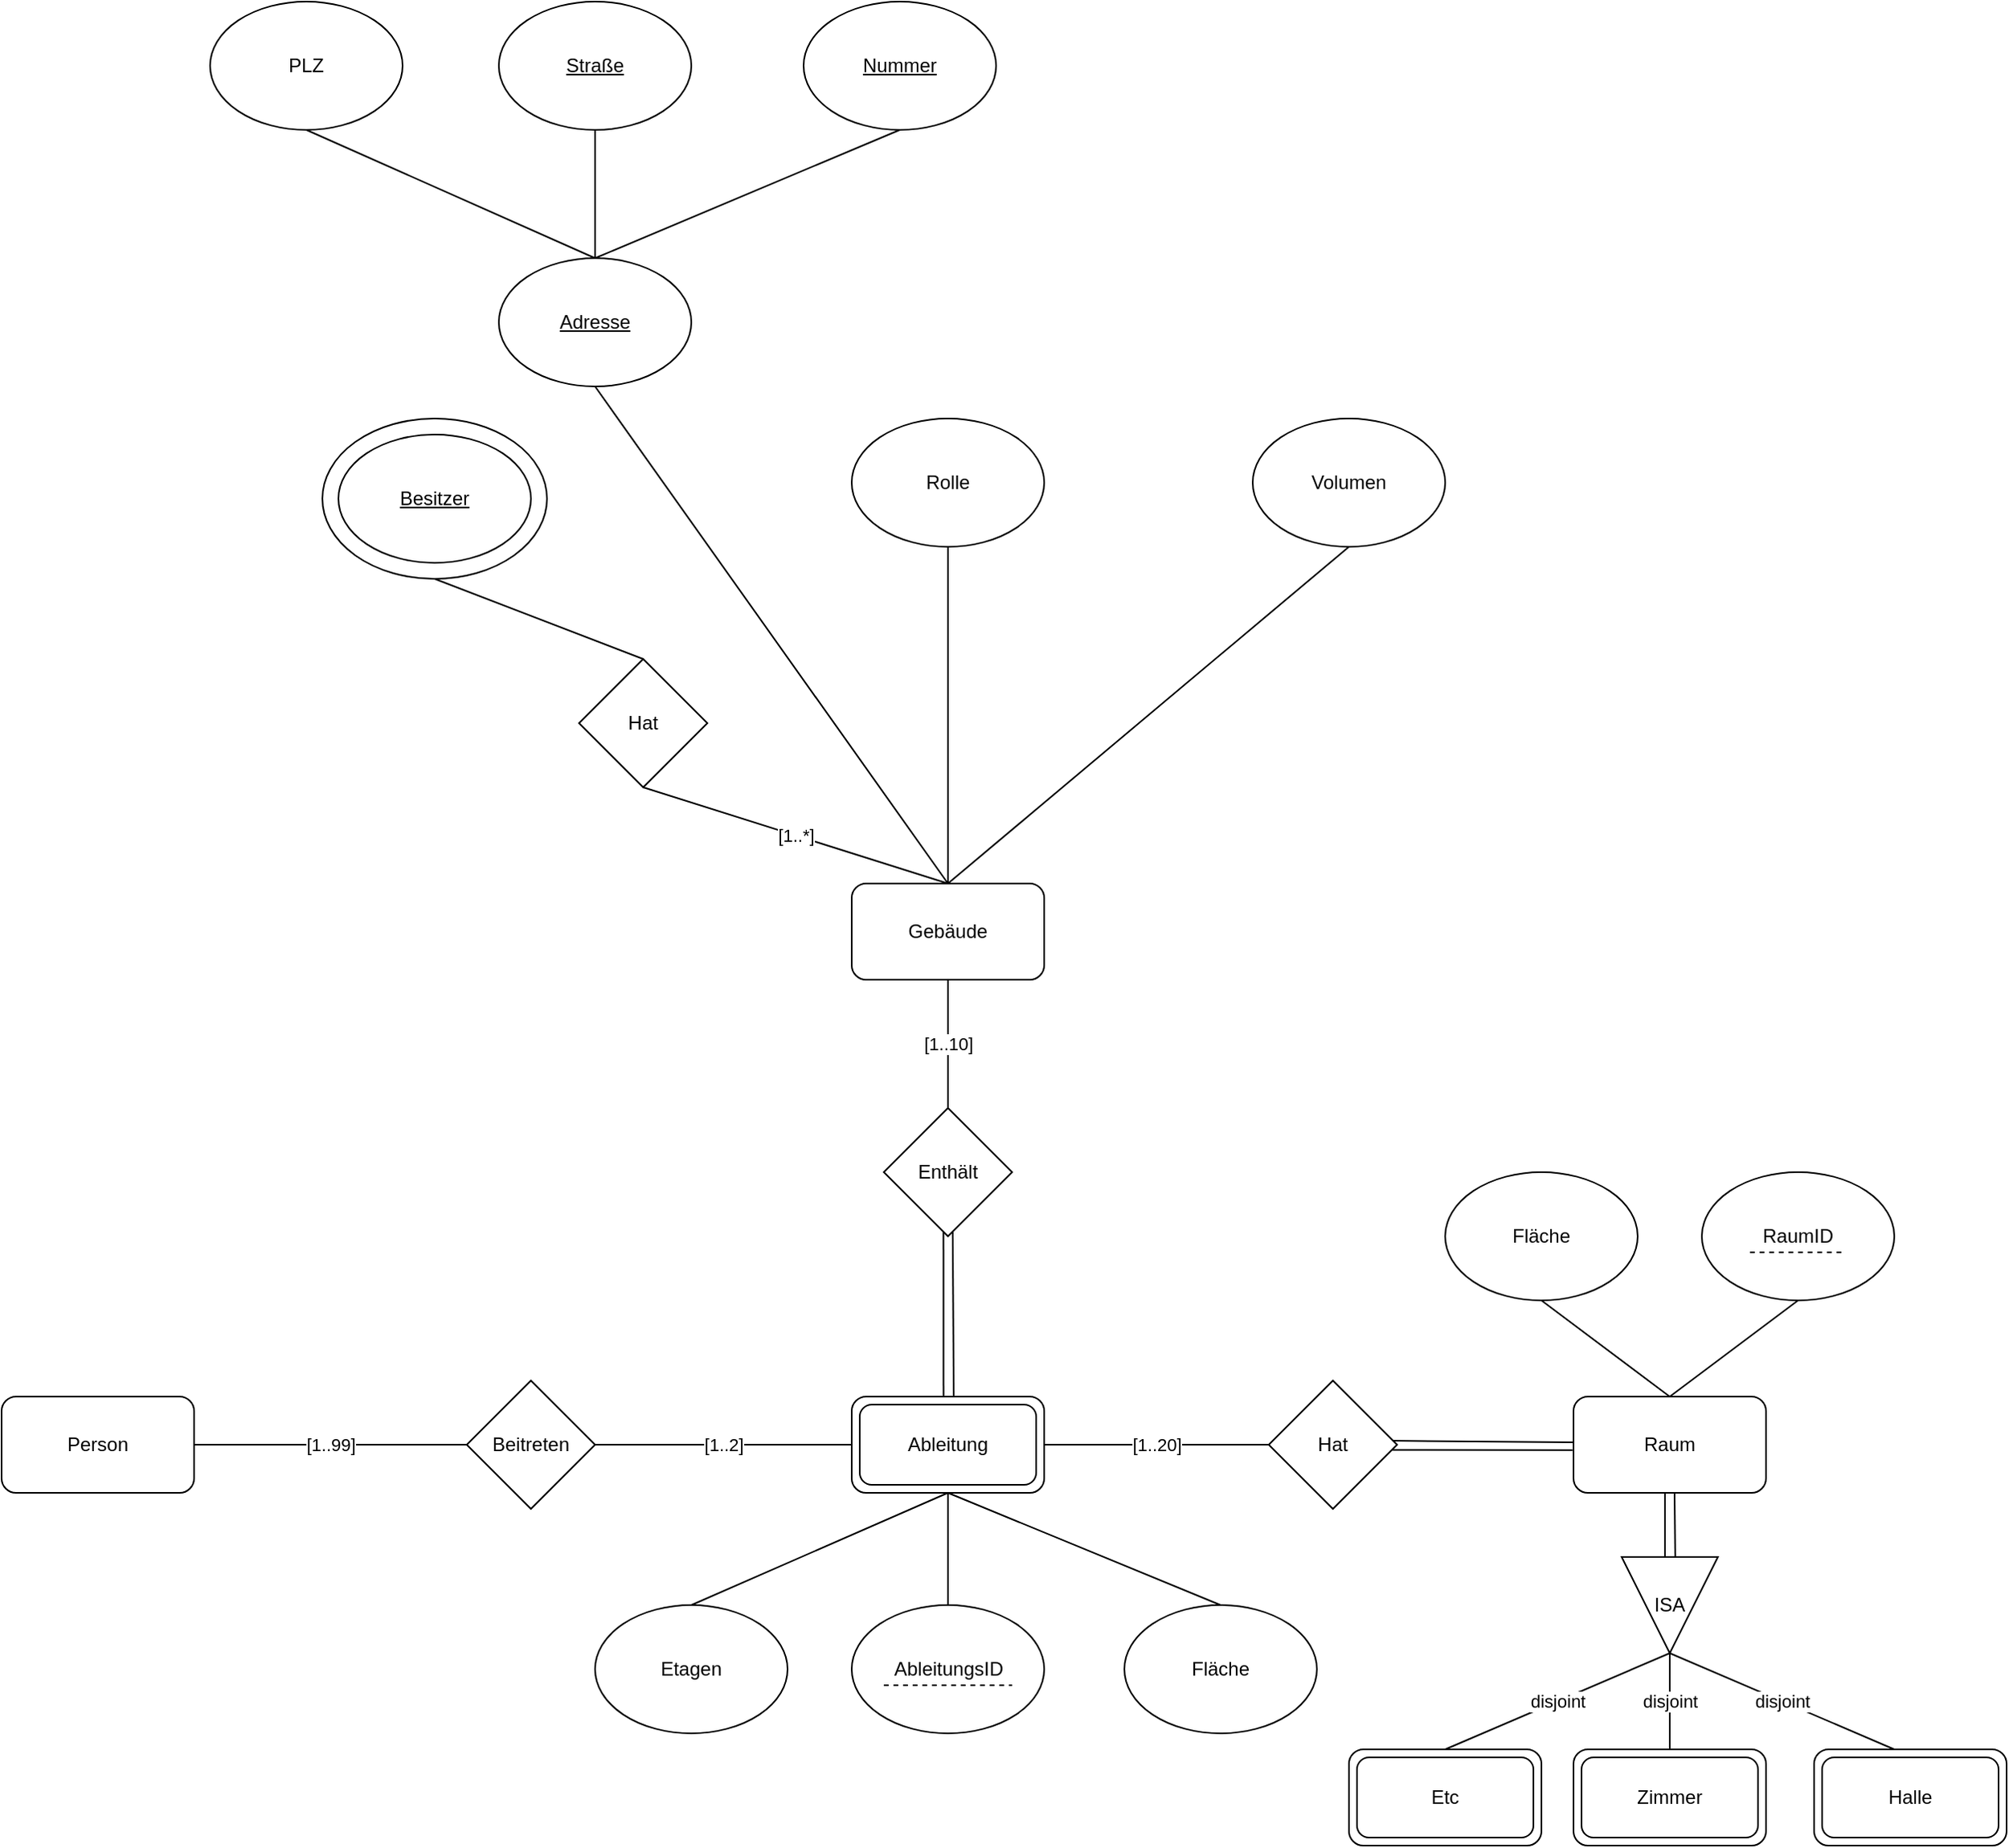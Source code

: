 <mxfile version="15.7.3" type="github">
  <diagram id="R2lEEEUBdFMjLlhIrx00" name="Page-1">
    <mxGraphModel dx="1831" dy="1626" grid="1" gridSize="10" guides="1" tooltips="1" connect="1" arrows="1" fold="1" page="1" pageScale="1" pageWidth="850" pageHeight="1100" math="0" shadow="0" extFonts="Permanent Marker^https://fonts.googleapis.com/css?family=Permanent+Marker">
      <root>
        <mxCell id="0" />
        <mxCell id="1" parent="0" />
        <mxCell id="Wn71OPN7gawvN4pDHcYE-3" value="Gebäude" style="rounded=1;whiteSpace=wrap;html=1;" vertex="1" parent="1">
          <mxGeometry x="350" y="320" width="120" height="60" as="geometry" />
        </mxCell>
        <mxCell id="Wn71OPN7gawvN4pDHcYE-5" value="Adresse" style="ellipse;whiteSpace=wrap;html=1;fontStyle=4" vertex="1" parent="1">
          <mxGeometry x="130" y="-70" width="120" height="80" as="geometry" />
        </mxCell>
        <mxCell id="Wn71OPN7gawvN4pDHcYE-11" value="Volumen" style="ellipse;whiteSpace=wrap;html=1;" vertex="1" parent="1">
          <mxGeometry x="600" y="30" width="120" height="80" as="geometry" />
        </mxCell>
        <mxCell id="Wn71OPN7gawvN4pDHcYE-10" value="Rolle" style="ellipse;whiteSpace=wrap;html=1;" vertex="1" parent="1">
          <mxGeometry x="350" y="30" width="120" height="80" as="geometry" />
        </mxCell>
        <mxCell id="Wn71OPN7gawvN4pDHcYE-14" value="" style="endArrow=none;html=1;rounded=0;exitX=0.5;exitY=0;exitDx=0;exitDy=0;entryX=0.5;entryY=1;entryDx=0;entryDy=0;" edge="1" parent="1" source="Wn71OPN7gawvN4pDHcYE-3" target="Wn71OPN7gawvN4pDHcYE-10">
          <mxGeometry width="50" height="50" relative="1" as="geometry">
            <mxPoint x="390" y="170" as="sourcePoint" />
            <mxPoint x="440" y="120" as="targetPoint" />
          </mxGeometry>
        </mxCell>
        <mxCell id="Wn71OPN7gawvN4pDHcYE-15" value="Besitzer" style="ellipse;whiteSpace=wrap;html=1;fontStyle=4" vertex="1" parent="1">
          <mxGeometry x="30" y="40" width="120" height="80" as="geometry" />
        </mxCell>
        <mxCell id="Wn71OPN7gawvN4pDHcYE-16" value="Straße" style="ellipse;whiteSpace=wrap;html=1;fontStyle=4" vertex="1" parent="1">
          <mxGeometry x="130" y="-230" width="120" height="80" as="geometry" />
        </mxCell>
        <mxCell id="Wn71OPN7gawvN4pDHcYE-17" value="Nummer" style="ellipse;whiteSpace=wrap;html=1;fontStyle=4" vertex="1" parent="1">
          <mxGeometry x="320" y="-230" width="120" height="80" as="geometry" />
        </mxCell>
        <mxCell id="Wn71OPN7gawvN4pDHcYE-18" value="PLZ" style="ellipse;whiteSpace=wrap;html=1;" vertex="1" parent="1">
          <mxGeometry x="-50" y="-230" width="120" height="80" as="geometry" />
        </mxCell>
        <mxCell id="Wn71OPN7gawvN4pDHcYE-20" value="" style="endArrow=none;html=1;rounded=0;exitX=0.5;exitY=0;exitDx=0;exitDy=0;entryX=0.5;entryY=1;entryDx=0;entryDy=0;" edge="1" parent="1" source="Wn71OPN7gawvN4pDHcYE-5" target="Wn71OPN7gawvN4pDHcYE-16">
          <mxGeometry width="50" height="50" relative="1" as="geometry">
            <mxPoint x="200" as="sourcePoint" />
            <mxPoint x="250" y="-50" as="targetPoint" />
          </mxGeometry>
        </mxCell>
        <mxCell id="Wn71OPN7gawvN4pDHcYE-21" value="" style="endArrow=none;html=1;rounded=0;entryX=0.5;entryY=1;entryDx=0;entryDy=0;exitX=0.5;exitY=0;exitDx=0;exitDy=0;" edge="1" parent="1" source="Wn71OPN7gawvN4pDHcYE-5" target="Wn71OPN7gawvN4pDHcYE-17">
          <mxGeometry width="50" height="50" relative="1" as="geometry">
            <mxPoint x="400" y="20" as="sourcePoint" />
            <mxPoint x="450" y="-30" as="targetPoint" />
          </mxGeometry>
        </mxCell>
        <mxCell id="Wn71OPN7gawvN4pDHcYE-22" value="" style="endArrow=none;html=1;rounded=0;entryX=0.5;entryY=1;entryDx=0;entryDy=0;exitX=0.5;exitY=0;exitDx=0;exitDy=0;" edge="1" parent="1" source="Wn71OPN7gawvN4pDHcYE-5" target="Wn71OPN7gawvN4pDHcYE-18">
          <mxGeometry width="50" height="50" relative="1" as="geometry">
            <mxPoint x="180" y="40" as="sourcePoint" />
            <mxPoint x="450" y="-30" as="targetPoint" />
          </mxGeometry>
        </mxCell>
        <mxCell id="Wn71OPN7gawvN4pDHcYE-23" value="" style="endArrow=none;html=1;rounded=0;exitX=0.5;exitY=0;exitDx=0;exitDy=0;entryX=0.5;entryY=1;entryDx=0;entryDy=0;" edge="1" parent="1" source="Wn71OPN7gawvN4pDHcYE-3" target="Wn71OPN7gawvN4pDHcYE-11">
          <mxGeometry width="50" height="50" relative="1" as="geometry">
            <mxPoint x="620" y="170" as="sourcePoint" />
            <mxPoint x="670" y="120" as="targetPoint" />
          </mxGeometry>
        </mxCell>
        <mxCell id="Wn71OPN7gawvN4pDHcYE-24" value="" style="endArrow=none;html=1;rounded=0;entryX=0.5;entryY=1;entryDx=0;entryDy=0;exitX=0.5;exitY=0;exitDx=0;exitDy=0;" edge="1" parent="1" source="Wn71OPN7gawvN4pDHcYE-3" target="Wn71OPN7gawvN4pDHcYE-5">
          <mxGeometry width="50" height="50" relative="1" as="geometry">
            <mxPoint x="390" y="260" as="sourcePoint" />
            <mxPoint x="450" y="170" as="targetPoint" />
          </mxGeometry>
        </mxCell>
        <mxCell id="Wn71OPN7gawvN4pDHcYE-26" value="[1..*]" style="endArrow=none;html=1;rounded=0;exitX=0.5;exitY=0;exitDx=0;exitDy=0;entryX=0.5;entryY=1;entryDx=0;entryDy=0;" edge="1" parent="1" source="Wn71OPN7gawvN4pDHcYE-3" target="Wn71OPN7gawvN4pDHcYE-31">
          <mxGeometry width="50" height="50" relative="1" as="geometry">
            <mxPoint x="400" y="270" as="sourcePoint" />
            <mxPoint x="170" y="200" as="targetPoint" />
          </mxGeometry>
        </mxCell>
        <mxCell id="Wn71OPN7gawvN4pDHcYE-30" value="" style="ellipse;whiteSpace=wrap;html=1;gradientColor=#ffffff;fillColor=none;" vertex="1" parent="1">
          <mxGeometry x="20" y="30" width="140" height="100" as="geometry" />
        </mxCell>
        <mxCell id="Wn71OPN7gawvN4pDHcYE-31" value="Hat" style="rhombus;whiteSpace=wrap;html=1;fillColor=none;gradientColor=#ffffff;" vertex="1" parent="1">
          <mxGeometry x="180" y="180" width="80" height="80" as="geometry" />
        </mxCell>
        <mxCell id="Wn71OPN7gawvN4pDHcYE-33" value="" style="endArrow=none;html=1;rounded=0;entryX=0.5;entryY=0;entryDx=0;entryDy=0;exitX=0.5;exitY=1;exitDx=0;exitDy=0;" edge="1" parent="1" source="Wn71OPN7gawvN4pDHcYE-30" target="Wn71OPN7gawvN4pDHcYE-31">
          <mxGeometry width="50" height="50" relative="1" as="geometry">
            <mxPoint x="150" y="250" as="sourcePoint" />
            <mxPoint x="200" y="200" as="targetPoint" />
          </mxGeometry>
        </mxCell>
        <mxCell id="Wn71OPN7gawvN4pDHcYE-35" value="Ableitung" style="rounded=1;whiteSpace=wrap;html=1;fillColor=none;gradientColor=#ffffff;" vertex="1" parent="1">
          <mxGeometry x="350" y="640" width="120" height="60" as="geometry" />
        </mxCell>
        <mxCell id="Wn71OPN7gawvN4pDHcYE-36" value="Enthält" style="rhombus;whiteSpace=wrap;html=1;fillColor=none;gradientColor=#ffffff;" vertex="1" parent="1">
          <mxGeometry x="370" y="460" width="80" height="80" as="geometry" />
        </mxCell>
        <mxCell id="Wn71OPN7gawvN4pDHcYE-37" value="[1..10]" style="endArrow=none;html=1;rounded=0;entryX=0.5;entryY=0;entryDx=0;entryDy=0;exitX=0.5;exitY=1;exitDx=0;exitDy=0;" edge="1" parent="1" source="Wn71OPN7gawvN4pDHcYE-3" target="Wn71OPN7gawvN4pDHcYE-36">
          <mxGeometry width="50" height="50" relative="1" as="geometry">
            <mxPoint x="240" y="520" as="sourcePoint" />
            <mxPoint x="290" y="470" as="targetPoint" />
          </mxGeometry>
        </mxCell>
        <mxCell id="Wn71OPN7gawvN4pDHcYE-38" value="" style="endArrow=none;html=1;rounded=0;exitX=0.53;exitY=-0.007;exitDx=0;exitDy=0;exitPerimeter=0;entryX=0.537;entryY=0.966;entryDx=0;entryDy=0;entryPerimeter=0;" edge="1" parent="1" source="Wn71OPN7gawvN4pDHcYE-35" target="Wn71OPN7gawvN4pDHcYE-36">
          <mxGeometry width="50" height="50" relative="1" as="geometry">
            <mxPoint x="240" y="520" as="sourcePoint" />
            <mxPoint x="414" y="540" as="targetPoint" />
          </mxGeometry>
        </mxCell>
        <mxCell id="Wn71OPN7gawvN4pDHcYE-43" value="" style="endArrow=none;html=1;rounded=0;entryX=0.465;entryY=0.968;entryDx=0;entryDy=0;entryPerimeter=0;exitX=0.477;exitY=0;exitDx=0;exitDy=0;exitPerimeter=0;" edge="1" parent="1" source="Wn71OPN7gawvN4pDHcYE-35" target="Wn71OPN7gawvN4pDHcYE-36">
          <mxGeometry width="50" height="50" relative="1" as="geometry">
            <mxPoint x="350" y="560" as="sourcePoint" />
            <mxPoint x="400" y="510" as="targetPoint" />
          </mxGeometry>
        </mxCell>
        <mxCell id="Wn71OPN7gawvN4pDHcYE-44" value="Etagen" style="ellipse;whiteSpace=wrap;html=1;fillColor=none;gradientColor=#ffffff;" vertex="1" parent="1">
          <mxGeometry x="190" y="770" width="120" height="80" as="geometry" />
        </mxCell>
        <mxCell id="Wn71OPN7gawvN4pDHcYE-45" value="AbleitungsID" style="ellipse;html=1;fillColor=none;gradientColor=#ffffff;fontStyle=0;" vertex="1" parent="1">
          <mxGeometry x="350" y="770" width="120" height="80" as="geometry" />
        </mxCell>
        <mxCell id="Wn71OPN7gawvN4pDHcYE-46" value="Fläche" style="ellipse;whiteSpace=wrap;html=1;fillColor=none;gradientColor=#ffffff;" vertex="1" parent="1">
          <mxGeometry x="520" y="770" width="120" height="80" as="geometry" />
        </mxCell>
        <mxCell id="Wn71OPN7gawvN4pDHcYE-47" value="" style="endArrow=none;html=1;rounded=0;entryX=0.5;entryY=1;entryDx=0;entryDy=0;" edge="1" parent="1" source="Wn71OPN7gawvN4pDHcYE-45" target="Wn71OPN7gawvN4pDHcYE-35">
          <mxGeometry width="50" height="50" relative="1" as="geometry">
            <mxPoint x="390" y="820" as="sourcePoint" />
            <mxPoint x="440" y="770" as="targetPoint" />
          </mxGeometry>
        </mxCell>
        <mxCell id="Wn71OPN7gawvN4pDHcYE-48" value="" style="endArrow=none;html=1;rounded=0;entryX=0.5;entryY=1;entryDx=0;entryDy=0;exitX=0.5;exitY=0;exitDx=0;exitDy=0;" edge="1" parent="1" source="Wn71OPN7gawvN4pDHcYE-44" target="Wn71OPN7gawvN4pDHcYE-35">
          <mxGeometry width="50" height="50" relative="1" as="geometry">
            <mxPoint x="390" y="820" as="sourcePoint" />
            <mxPoint x="440" y="770" as="targetPoint" />
          </mxGeometry>
        </mxCell>
        <mxCell id="Wn71OPN7gawvN4pDHcYE-49" value="" style="endArrow=none;html=1;rounded=0;entryX=0.5;entryY=1;entryDx=0;entryDy=0;exitX=0.5;exitY=0;exitDx=0;exitDy=0;" edge="1" parent="1" source="Wn71OPN7gawvN4pDHcYE-46" target="Wn71OPN7gawvN4pDHcYE-35">
          <mxGeometry width="50" height="50" relative="1" as="geometry">
            <mxPoint x="390" y="820" as="sourcePoint" />
            <mxPoint x="440" y="770" as="targetPoint" />
          </mxGeometry>
        </mxCell>
        <mxCell id="Wn71OPN7gawvN4pDHcYE-52" value="" style="endArrow=none;dashed=1;html=1;rounded=0;" edge="1" parent="1">
          <mxGeometry width="50" height="50" relative="1" as="geometry">
            <mxPoint x="370" y="820" as="sourcePoint" />
            <mxPoint x="450" y="820" as="targetPoint" />
          </mxGeometry>
        </mxCell>
        <mxCell id="Wn71OPN7gawvN4pDHcYE-53" value="Hat" style="rhombus;whiteSpace=wrap;html=1;fillColor=none;gradientColor=#ffffff;" vertex="1" parent="1">
          <mxGeometry x="610" y="630" width="80" height="80" as="geometry" />
        </mxCell>
        <mxCell id="Wn71OPN7gawvN4pDHcYE-56" value="Raum" style="rounded=1;whiteSpace=wrap;html=1;fillColor=none;gradientColor=#ffffff;" vertex="1" parent="1">
          <mxGeometry x="800" y="640" width="120" height="60" as="geometry" />
        </mxCell>
        <mxCell id="Wn71OPN7gawvN4pDHcYE-57" value="[1..20]" style="endArrow=none;html=1;rounded=0;entryX=1;entryY=0.5;entryDx=0;entryDy=0;exitX=0;exitY=0.5;exitDx=0;exitDy=0;" edge="1" parent="1" source="Wn71OPN7gawvN4pDHcYE-53" target="Wn71OPN7gawvN4pDHcYE-35">
          <mxGeometry width="50" height="50" relative="1" as="geometry">
            <mxPoint x="610" y="680" as="sourcePoint" />
            <mxPoint x="750" y="660" as="targetPoint" />
          </mxGeometry>
        </mxCell>
        <mxCell id="Wn71OPN7gawvN4pDHcYE-58" value="" style="endArrow=none;html=1;rounded=0;entryX=0.965;entryY=0.469;entryDx=0;entryDy=0;exitX=0.002;exitY=0.475;exitDx=0;exitDy=0;entryPerimeter=0;exitPerimeter=0;" edge="1" parent="1" source="Wn71OPN7gawvN4pDHcYE-56">
          <mxGeometry width="50" height="50" relative="1" as="geometry">
            <mxPoint x="798.2" y="664.42" as="sourcePoint" />
            <mxPoint x="687.2" y="667.52" as="targetPoint" />
          </mxGeometry>
        </mxCell>
        <mxCell id="Wn71OPN7gawvN4pDHcYE-59" value="" style="endArrow=none;html=1;rounded=0;entryX=-0.005;entryY=0.556;entryDx=0;entryDy=0;entryPerimeter=0;exitX=0.955;exitY=0.54;exitDx=0;exitDy=0;exitPerimeter=0;" edge="1" parent="1" target="Wn71OPN7gawvN4pDHcYE-56">
          <mxGeometry width="50" height="50" relative="1" as="geometry">
            <mxPoint x="687.12" y="673.2" as="sourcePoint" />
            <mxPoint x="800.0" y="676.42" as="targetPoint" />
          </mxGeometry>
        </mxCell>
        <mxCell id="Wn71OPN7gawvN4pDHcYE-60" value="Beitreten" style="rhombus;whiteSpace=wrap;html=1;fillColor=none;gradientColor=#ffffff;" vertex="1" parent="1">
          <mxGeometry x="110" y="630" width="80" height="80" as="geometry" />
        </mxCell>
        <mxCell id="Wn71OPN7gawvN4pDHcYE-61" value="[1..2]" style="endArrow=none;html=1;rounded=0;entryX=0;entryY=0.5;entryDx=0;entryDy=0;exitX=1;exitY=0.5;exitDx=0;exitDy=0;" edge="1" parent="1" source="Wn71OPN7gawvN4pDHcYE-60" target="Wn71OPN7gawvN4pDHcYE-35">
          <mxGeometry width="50" height="50" relative="1" as="geometry">
            <mxPoint x="150" y="850" as="sourcePoint" />
            <mxPoint x="200" y="800" as="targetPoint" />
          </mxGeometry>
        </mxCell>
        <mxCell id="Wn71OPN7gawvN4pDHcYE-62" value="Person" style="rounded=1;whiteSpace=wrap;html=1;fillColor=none;gradientColor=#ffffff;" vertex="1" parent="1">
          <mxGeometry x="-180" y="640" width="120" height="60" as="geometry" />
        </mxCell>
        <mxCell id="Wn71OPN7gawvN4pDHcYE-63" value="[1..99]" style="endArrow=none;html=1;rounded=0;entryX=0;entryY=0.5;entryDx=0;entryDy=0;exitX=1;exitY=0.5;exitDx=0;exitDy=0;" edge="1" parent="1" source="Wn71OPN7gawvN4pDHcYE-62" target="Wn71OPN7gawvN4pDHcYE-60">
          <mxGeometry width="50" height="50" relative="1" as="geometry">
            <mxPoint x="-10" y="770" as="sourcePoint" />
            <mxPoint x="40" y="720" as="targetPoint" />
          </mxGeometry>
        </mxCell>
        <mxCell id="Wn71OPN7gawvN4pDHcYE-64" value="" style="rounded=1;whiteSpace=wrap;html=1;fillColor=none;gradientColor=#ffffff;" vertex="1" parent="1">
          <mxGeometry x="355" y="645" width="110" height="50" as="geometry" />
        </mxCell>
        <mxCell id="Wn71OPN7gawvN4pDHcYE-66" value="Fläche" style="ellipse;whiteSpace=wrap;html=1;fillColor=none;gradientColor=#ffffff;" vertex="1" parent="1">
          <mxGeometry x="720" y="500" width="120" height="80" as="geometry" />
        </mxCell>
        <mxCell id="Wn71OPN7gawvN4pDHcYE-67" value="RaumID" style="ellipse;whiteSpace=wrap;html=1;fillColor=none;gradientColor=#ffffff;" vertex="1" parent="1">
          <mxGeometry x="880" y="500" width="120" height="80" as="geometry" />
        </mxCell>
        <mxCell id="Wn71OPN7gawvN4pDHcYE-68" value="" style="endArrow=none;html=1;rounded=0;entryX=0.5;entryY=1;entryDx=0;entryDy=0;exitX=0.5;exitY=0;exitDx=0;exitDy=0;" edge="1" parent="1" source="Wn71OPN7gawvN4pDHcYE-56" target="Wn71OPN7gawvN4pDHcYE-67">
          <mxGeometry width="50" height="50" relative="1" as="geometry">
            <mxPoint x="910" y="680" as="sourcePoint" />
            <mxPoint x="960" y="630" as="targetPoint" />
          </mxGeometry>
        </mxCell>
        <mxCell id="Wn71OPN7gawvN4pDHcYE-69" value="" style="endArrow=none;html=1;rounded=0;entryX=0.5;entryY=1;entryDx=0;entryDy=0;exitX=0.5;exitY=0;exitDx=0;exitDy=0;" edge="1" parent="1" source="Wn71OPN7gawvN4pDHcYE-56" target="Wn71OPN7gawvN4pDHcYE-66">
          <mxGeometry width="50" height="50" relative="1" as="geometry">
            <mxPoint x="910" y="680" as="sourcePoint" />
            <mxPoint x="960" y="630" as="targetPoint" />
          </mxGeometry>
        </mxCell>
        <mxCell id="Wn71OPN7gawvN4pDHcYE-70" value="" style="endArrow=none;dashed=1;html=1;rounded=0;" edge="1" parent="1">
          <mxGeometry width="50" height="50" relative="1" as="geometry">
            <mxPoint x="910" y="550" as="sourcePoint" />
            <mxPoint x="970" y="550" as="targetPoint" />
          </mxGeometry>
        </mxCell>
        <mxCell id="Wn71OPN7gawvN4pDHcYE-74" value="ISA" style="triangle;whiteSpace=wrap;html=1;fillColor=none;gradientColor=#ffffff;direction=south;" vertex="1" parent="1">
          <mxGeometry x="830" y="740" width="60" height="60" as="geometry" />
        </mxCell>
        <mxCell id="Wn71OPN7gawvN4pDHcYE-76" value="" style="endArrow=none;html=1;rounded=0;entryX=0.475;entryY=0.999;entryDx=0;entryDy=0;entryPerimeter=0;exitX=-0.006;exitY=0.55;exitDx=0;exitDy=0;exitPerimeter=0;" edge="1" parent="1" source="Wn71OPN7gawvN4pDHcYE-74" target="Wn71OPN7gawvN4pDHcYE-56">
          <mxGeometry width="50" height="50" relative="1" as="geometry">
            <mxPoint x="860" y="900" as="sourcePoint" />
            <mxPoint x="910" y="850" as="targetPoint" />
            <Array as="points">
              <mxPoint x="857" y="720" />
            </Array>
          </mxGeometry>
        </mxCell>
        <mxCell id="Wn71OPN7gawvN4pDHcYE-77" value="" style="endArrow=none;html=1;rounded=0;entryX=0.525;entryY=1.003;entryDx=0;entryDy=0;entryPerimeter=0;exitX=-0.001;exitY=0.443;exitDx=0;exitDy=0;exitPerimeter=0;" edge="1" parent="1" source="Wn71OPN7gawvN4pDHcYE-74" target="Wn71OPN7gawvN4pDHcYE-56">
          <mxGeometry width="50" height="50" relative="1" as="geometry">
            <mxPoint x="840" y="820" as="sourcePoint" />
            <mxPoint x="890" y="770" as="targetPoint" />
            <Array as="points" />
          </mxGeometry>
        </mxCell>
        <mxCell id="Wn71OPN7gawvN4pDHcYE-78" value="disjoint" style="endArrow=none;html=1;rounded=0;exitX=0.5;exitY=0;exitDx=0;exitDy=0;entryX=1;entryY=0.5;entryDx=0;entryDy=0;" edge="1" parent="1" target="Wn71OPN7gawvN4pDHcYE-74">
          <mxGeometry width="50" height="50" relative="1" as="geometry">
            <mxPoint x="720" y="860" as="sourcePoint" />
            <mxPoint x="880" y="700" as="targetPoint" />
          </mxGeometry>
        </mxCell>
        <mxCell id="Wn71OPN7gawvN4pDHcYE-79" value="disjoint" style="endArrow=none;html=1;rounded=0;entryX=1;entryY=0.5;entryDx=0;entryDy=0;exitX=0.5;exitY=0;exitDx=0;exitDy=0;" edge="1" parent="1" target="Wn71OPN7gawvN4pDHcYE-74">
          <mxGeometry width="50" height="50" relative="1" as="geometry">
            <mxPoint x="860" y="860" as="sourcePoint" />
            <mxPoint x="880" y="700" as="targetPoint" />
          </mxGeometry>
        </mxCell>
        <mxCell id="Wn71OPN7gawvN4pDHcYE-80" value="disjoint" style="endArrow=none;html=1;rounded=0;exitX=0.5;exitY=0;exitDx=0;exitDy=0;" edge="1" parent="1">
          <mxGeometry width="50" height="50" relative="1" as="geometry">
            <mxPoint x="1000" y="860" as="sourcePoint" />
            <mxPoint x="860" y="800" as="targetPoint" />
          </mxGeometry>
        </mxCell>
        <mxCell id="Wn71OPN7gawvN4pDHcYE-81" value="Zimmer" style="rounded=1;whiteSpace=wrap;html=1;fillColor=none;gradientColor=#ffffff;" vertex="1" parent="1">
          <mxGeometry x="800" y="860" width="120" height="60" as="geometry" />
        </mxCell>
        <mxCell id="Wn71OPN7gawvN4pDHcYE-82" value="Etc" style="rounded=1;whiteSpace=wrap;html=1;fillColor=none;gradientColor=#ffffff;" vertex="1" parent="1">
          <mxGeometry x="660" y="860" width="120" height="60" as="geometry" />
        </mxCell>
        <mxCell id="Wn71OPN7gawvN4pDHcYE-83" value="Halle" style="rounded=1;whiteSpace=wrap;html=1;fillColor=none;gradientColor=#ffffff;" vertex="1" parent="1">
          <mxGeometry x="950" y="860" width="120" height="60" as="geometry" />
        </mxCell>
        <mxCell id="Wn71OPN7gawvN4pDHcYE-84" value="" style="rounded=1;whiteSpace=wrap;html=1;fillColor=none;gradientColor=#ffffff;" vertex="1" parent="1">
          <mxGeometry x="665" y="865" width="110" height="50" as="geometry" />
        </mxCell>
        <mxCell id="Wn71OPN7gawvN4pDHcYE-85" value="" style="rounded=1;whiteSpace=wrap;html=1;fillColor=none;gradientColor=#ffffff;" vertex="1" parent="1">
          <mxGeometry x="805" y="865" width="110" height="50" as="geometry" />
        </mxCell>
        <mxCell id="Wn71OPN7gawvN4pDHcYE-86" value="" style="rounded=1;whiteSpace=wrap;html=1;fillColor=none;gradientColor=#ffffff;" vertex="1" parent="1">
          <mxGeometry x="955" y="865" width="110" height="50" as="geometry" />
        </mxCell>
      </root>
    </mxGraphModel>
  </diagram>
</mxfile>
